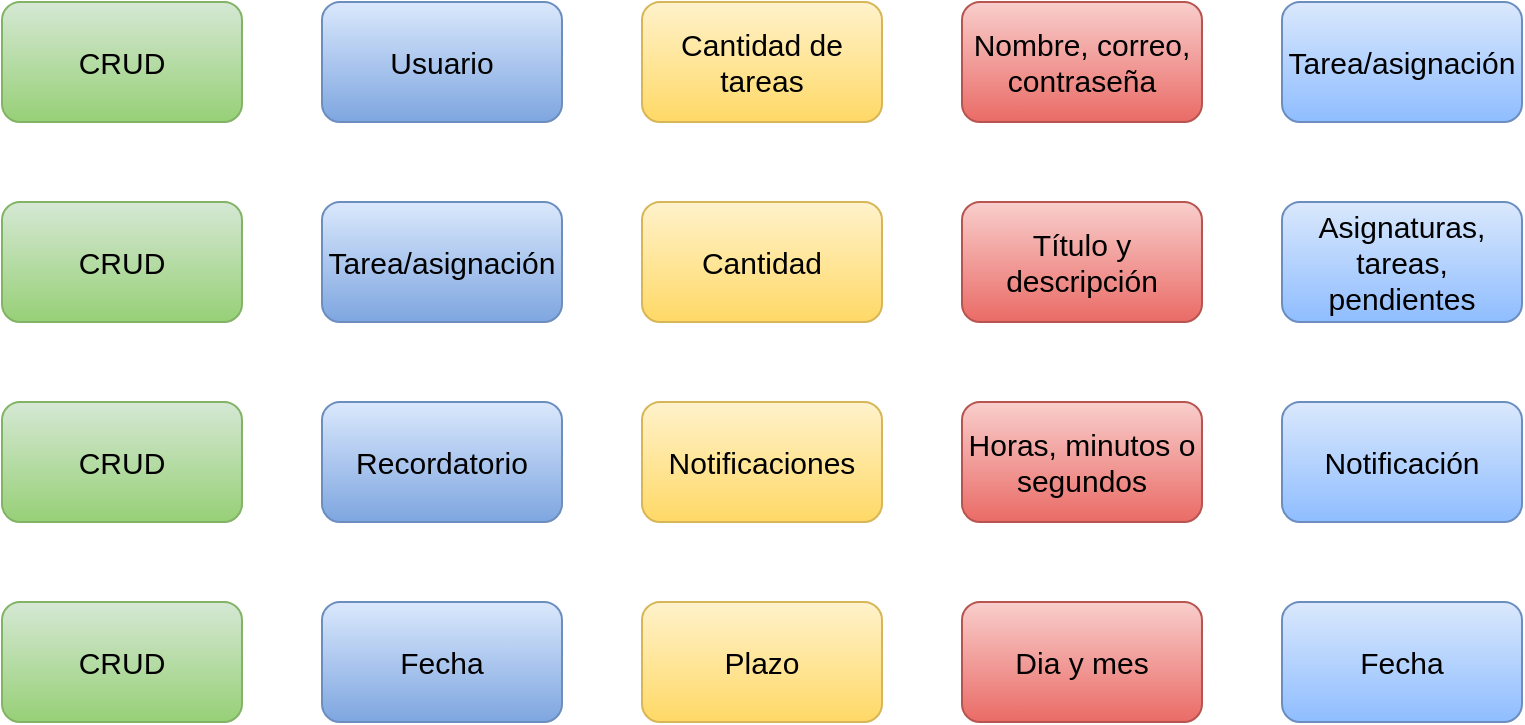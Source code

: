 <mxfile version="13.6.2" type="device"><diagram id="WgCo3NOtvKiV4-XgnFwo" name="Page-1"><mxGraphModel dx="868" dy="450" grid="0" gridSize="10" guides="1" tooltips="1" connect="1" arrows="1" fold="1" page="0" pageScale="1" pageWidth="827" pageHeight="1169" math="0" shadow="0"><root><mxCell id="0"/><mxCell id="1" parent="0"/><mxCell id="Uo-l3Vhb-uo0Z_Rn9AM3-1" value="&lt;font style=&quot;font-size: 15px&quot;&gt;CRUD&lt;br&gt;&lt;/font&gt;" style="rounded=1;whiteSpace=wrap;html=1;fillColor=#d5e8d4;strokeColor=#82b366;gradientColor=#97d077;" vertex="1" parent="1"><mxGeometry x="40" y="80" width="120" height="60" as="geometry"/></mxCell><mxCell id="Uo-l3Vhb-uo0Z_Rn9AM3-5" value="&lt;font style=&quot;font-size: 15px&quot;&gt;Usuario&lt;/font&gt;" style="rounded=1;whiteSpace=wrap;html=1;fillColor=#dae8fc;strokeColor=#6c8ebf;gradientColor=#7ea6e0;" vertex="1" parent="1"><mxGeometry x="200" y="80" width="120" height="60" as="geometry"/></mxCell><mxCell id="Uo-l3Vhb-uo0Z_Rn9AM3-9" value="&lt;font style=&quot;font-size: 15px&quot;&gt;Cantidad de tareas&lt;/font&gt;" style="rounded=1;whiteSpace=wrap;html=1;fillColor=#fff2cc;strokeColor=#d6b656;gradientColor=#ffd966;" vertex="1" parent="1"><mxGeometry x="360" y="80" width="120" height="60" as="geometry"/></mxCell><mxCell id="Uo-l3Vhb-uo0Z_Rn9AM3-13" value="&lt;font style=&quot;font-size: 15px&quot;&gt;Nombre, correo, contraseña&lt;/font&gt;" style="rounded=1;whiteSpace=wrap;html=1;gradientColor=#ea6b66;fillColor=#f8cecc;strokeColor=#b85450;" vertex="1" parent="1"><mxGeometry x="520" y="80" width="120" height="60" as="geometry"/></mxCell><mxCell id="Uo-l3Vhb-uo0Z_Rn9AM3-17" value="&lt;font style=&quot;font-size: 15px&quot;&gt;Tarea/asignación&lt;/font&gt;" style="rounded=1;whiteSpace=wrap;html=1;fillColor=#dae8fc;gradientColor=#8FBDFF;strokeColor=#6C8EBF;" vertex="1" parent="1"><mxGeometry x="680" y="80" width="120" height="60" as="geometry"/></mxCell><mxCell id="Uo-l3Vhb-uo0Z_Rn9AM3-19" value="&lt;font style=&quot;font-size: 15px&quot;&gt;CRUD&lt;br&gt;&lt;/font&gt;" style="rounded=1;whiteSpace=wrap;html=1;fillColor=#d5e8d4;strokeColor=#82b366;gradientColor=#97d077;" vertex="1" parent="1"><mxGeometry x="40" y="180" width="120" height="60" as="geometry"/></mxCell><mxCell id="Uo-l3Vhb-uo0Z_Rn9AM3-20" value="&lt;font style=&quot;font-size: 15px&quot;&gt;CRUD&lt;br&gt;&lt;/font&gt;" style="rounded=1;whiteSpace=wrap;html=1;fillColor=#d5e8d4;strokeColor=#82b366;gradientColor=#97d077;" vertex="1" parent="1"><mxGeometry x="40" y="280" width="120" height="60" as="geometry"/></mxCell><mxCell id="Uo-l3Vhb-uo0Z_Rn9AM3-21" value="&lt;font style=&quot;font-size: 15px&quot;&gt;CRUD&lt;br&gt;&lt;/font&gt;" style="rounded=1;whiteSpace=wrap;html=1;fillColor=#d5e8d4;strokeColor=#82b366;gradientColor=#97d077;" vertex="1" parent="1"><mxGeometry x="40" y="380" width="120" height="60" as="geometry"/></mxCell><mxCell id="Uo-l3Vhb-uo0Z_Rn9AM3-22" value="&lt;font style=&quot;font-size: 15px&quot;&gt;Tarea/asignación&lt;/font&gt;" style="rounded=1;whiteSpace=wrap;html=1;fillColor=#dae8fc;strokeColor=#6c8ebf;gradientColor=#7ea6e0;" vertex="1" parent="1"><mxGeometry x="200" y="180" width="120" height="60" as="geometry"/></mxCell><mxCell id="Uo-l3Vhb-uo0Z_Rn9AM3-23" value="&lt;font style=&quot;font-size: 15px&quot;&gt;Recordatorio&lt;/font&gt;" style="rounded=1;whiteSpace=wrap;html=1;fillColor=#dae8fc;strokeColor=#6c8ebf;gradientColor=#7ea6e0;" vertex="1" parent="1"><mxGeometry x="200" y="280" width="120" height="60" as="geometry"/></mxCell><mxCell id="Uo-l3Vhb-uo0Z_Rn9AM3-24" value="&lt;font style=&quot;font-size: 15px&quot;&gt;Fecha&lt;/font&gt;" style="rounded=1;whiteSpace=wrap;html=1;fillColor=#dae8fc;strokeColor=#6c8ebf;gradientColor=#7ea6e0;" vertex="1" parent="1"><mxGeometry x="200" y="380" width="120" height="60" as="geometry"/></mxCell><mxCell id="Uo-l3Vhb-uo0Z_Rn9AM3-26" value="&lt;font style=&quot;font-size: 15px&quot;&gt;Cantidad&lt;/font&gt;" style="rounded=1;whiteSpace=wrap;html=1;fillColor=#fff2cc;strokeColor=#d6b656;gradientColor=#ffd966;" vertex="1" parent="1"><mxGeometry x="360" y="180" width="120" height="60" as="geometry"/></mxCell><mxCell id="Uo-l3Vhb-uo0Z_Rn9AM3-27" value="&lt;font style=&quot;font-size: 15px&quot;&gt;Notificaciones&lt;/font&gt;" style="rounded=1;whiteSpace=wrap;html=1;fillColor=#fff2cc;strokeColor=#d6b656;gradientColor=#ffd966;" vertex="1" parent="1"><mxGeometry x="360" y="280" width="120" height="60" as="geometry"/></mxCell><mxCell id="Uo-l3Vhb-uo0Z_Rn9AM3-28" value="&lt;font style=&quot;font-size: 15px&quot;&gt;Plazo&lt;/font&gt;" style="rounded=1;whiteSpace=wrap;html=1;fillColor=#fff2cc;strokeColor=#d6b656;gradientColor=#ffd966;" vertex="1" parent="1"><mxGeometry x="360" y="380" width="120" height="60" as="geometry"/></mxCell><mxCell id="Uo-l3Vhb-uo0Z_Rn9AM3-29" value="&lt;font style=&quot;font-size: 15px&quot;&gt;Título y descripción&lt;/font&gt;" style="rounded=1;whiteSpace=wrap;html=1;gradientColor=#ea6b66;fillColor=#f8cecc;strokeColor=#b85450;" vertex="1" parent="1"><mxGeometry x="520" y="180" width="120" height="60" as="geometry"/></mxCell><mxCell id="Uo-l3Vhb-uo0Z_Rn9AM3-30" value="&lt;font style=&quot;font-size: 15px&quot;&gt;Horas, minutos o segundos&lt;/font&gt;" style="rounded=1;whiteSpace=wrap;html=1;gradientColor=#ea6b66;fillColor=#f8cecc;strokeColor=#b85450;" vertex="1" parent="1"><mxGeometry x="520" y="280" width="120" height="60" as="geometry"/></mxCell><mxCell id="Uo-l3Vhb-uo0Z_Rn9AM3-31" value="&lt;font style=&quot;font-size: 15px&quot;&gt;Dia y mes&lt;/font&gt;" style="rounded=1;whiteSpace=wrap;html=1;gradientColor=#ea6b66;fillColor=#f8cecc;strokeColor=#b85450;" vertex="1" parent="1"><mxGeometry x="520" y="380" width="120" height="60" as="geometry"/></mxCell><mxCell id="Uo-l3Vhb-uo0Z_Rn9AM3-32" value="&lt;font style=&quot;font-size: 15px&quot;&gt;Asignaturas, tareas, pendientes&lt;/font&gt;" style="rounded=1;whiteSpace=wrap;html=1;fillColor=#dae8fc;gradientColor=#8FBDFF;strokeColor=#6C8EBF;" vertex="1" parent="1"><mxGeometry x="680" y="180" width="120" height="60" as="geometry"/></mxCell><mxCell id="Uo-l3Vhb-uo0Z_Rn9AM3-33" value="&lt;font style=&quot;font-size: 15px&quot;&gt;Notificación&lt;/font&gt;" style="rounded=1;whiteSpace=wrap;html=1;fillColor=#dae8fc;gradientColor=#8FBDFF;strokeColor=#6C8EBF;" vertex="1" parent="1"><mxGeometry x="680" y="280" width="120" height="60" as="geometry"/></mxCell><mxCell id="Uo-l3Vhb-uo0Z_Rn9AM3-34" value="&lt;font style=&quot;font-size: 15px&quot;&gt;Fecha&lt;/font&gt;" style="rounded=1;whiteSpace=wrap;html=1;fillColor=#dae8fc;gradientColor=#8FBDFF;strokeColor=#6C8EBF;" vertex="1" parent="1"><mxGeometry x="680" y="380" width="120" height="60" as="geometry"/></mxCell></root></mxGraphModel></diagram></mxfile>